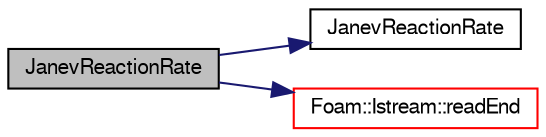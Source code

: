 digraph "JanevReactionRate"
{
  bgcolor="transparent";
  edge [fontname="FreeSans",fontsize="10",labelfontname="FreeSans",labelfontsize="10"];
  node [fontname="FreeSans",fontsize="10",shape=record];
  rankdir="LR";
  Node3 [label="JanevReactionRate",height=0.2,width=0.4,color="black", fillcolor="grey75", style="filled", fontcolor="black"];
  Node3 -> Node4 [color="midnightblue",fontsize="10",style="solid",fontname="FreeSans"];
  Node4 [label="JanevReactionRate",height=0.2,width=0.4,color="black",URL="$a30298.html#aae8dbefe62fdb996ec875a2f80d2c547",tooltip="Construct from components. "];
  Node3 -> Node5 [color="midnightblue",fontsize="10",style="solid",fontname="FreeSans"];
  Node5 [label="Foam::Istream::readEnd",height=0.2,width=0.4,color="red",URL="$a26234.html#a092d231ce97840ca80cad9b0e98acbb8"];
}
